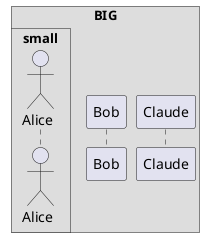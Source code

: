 {
  "sha1": "q3h556ds7vdoedx5srdza78lk3dmegk",
  "insertion": {
    "when": "2024-06-04T17:28:42.024Z",
    "user": "plantuml@gmail.com"
  }
}
@startuml
!pragma teoz true
box "BIG"
box "small"
actor Alice
end box
participant Bob
participant Claude
end box

@enduml
